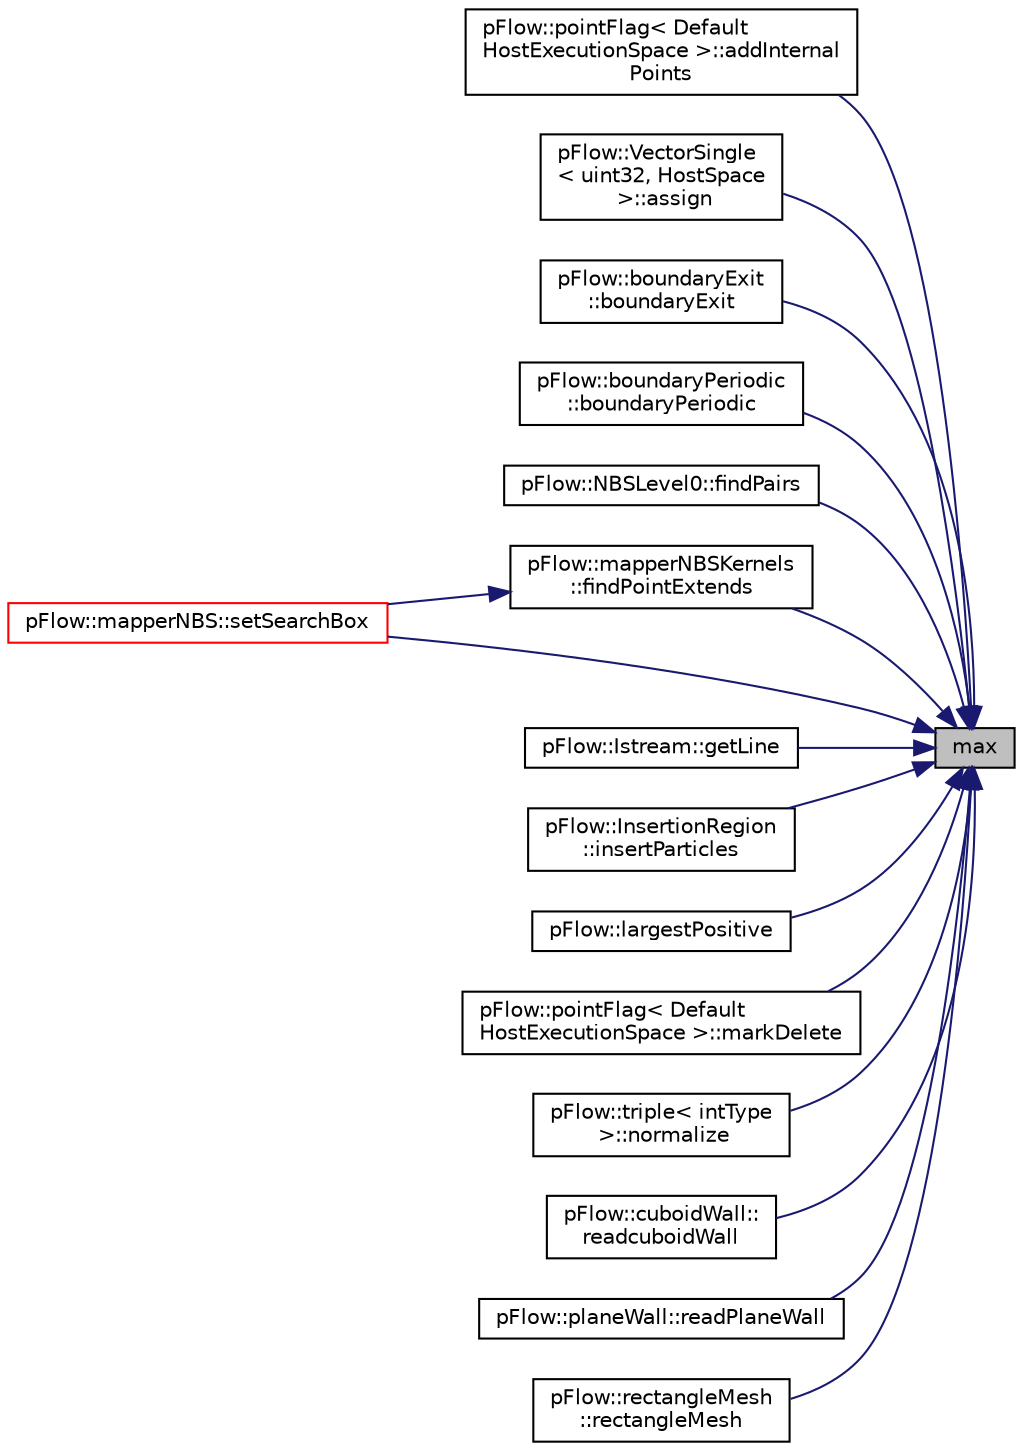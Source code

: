 digraph "max"
{
 // LATEX_PDF_SIZE
  edge [fontname="Helvetica",fontsize="10",labelfontname="Helvetica",labelfontsize="10"];
  node [fontname="Helvetica",fontsize="10",shape=record];
  rankdir="RL";
  Node1 [label="max",height=0.2,width=0.4,color="black", fillcolor="grey75", style="filled", fontcolor="black",tooltip=" "];
  Node1 -> Node2 [dir="back",color="midnightblue",fontsize="10",style="solid",fontname="Helvetica"];
  Node2 [label="pFlow::pointFlag\< Default\lHostExecutionSpace \>::addInternal\lPoints",height=0.2,width=0.4,color="black", fillcolor="white", style="filled",URL="$classpFlow_1_1pointFlag.html#a6a3f9fbcd0472d2b49b98f6b604e306e",tooltip=" "];
  Node1 -> Node3 [dir="back",color="midnightblue",fontsize="10",style="solid",fontname="Helvetica"];
  Node3 [label="pFlow::VectorSingle\l\< uint32, HostSpace\l \>::assign",height=0.2,width=0.4,color="black", fillcolor="white", style="filled",URL="$classpFlow_1_1VectorSingle.html#ae73d78fa1952742b9b94901665e8c589",tooltip="Assign source vector with specified capacity."];
  Node1 -> Node4 [dir="back",color="midnightblue",fontsize="10",style="solid",fontname="Helvetica"];
  Node4 [label="pFlow::boundaryExit\l::boundaryExit",height=0.2,width=0.4,color="black", fillcolor="white", style="filled",URL="$classpFlow_1_1boundaryExit.html#a7ba946abd1ea56a68a60487702ea7de7",tooltip=" "];
  Node1 -> Node5 [dir="back",color="midnightblue",fontsize="10",style="solid",fontname="Helvetica"];
  Node5 [label="pFlow::boundaryPeriodic\l::boundaryPeriodic",height=0.2,width=0.4,color="black", fillcolor="white", style="filled",URL="$classpFlow_1_1boundaryPeriodic.html#a4c5c6754ad8219ae6f1c9f57cd8af7d6",tooltip=" "];
  Node1 -> Node6 [dir="back",color="midnightblue",fontsize="10",style="solid",fontname="Helvetica"];
  Node6 [label="pFlow::NBSLevel0::findPairs",height=0.2,width=0.4,color="black", fillcolor="white", style="filled",URL="$classpFlow_1_1NBSLevel0.html#a1911e43ccda92056379f6a2026beb755",tooltip=" "];
  Node1 -> Node7 [dir="back",color="midnightblue",fontsize="10",style="solid",fontname="Helvetica"];
  Node7 [label="pFlow::mapperNBSKernels\l::findPointExtends",height=0.2,width=0.4,color="black", fillcolor="white", style="filled",URL="$namespacepFlow_1_1mapperNBSKernels.html#a8979597ddbbff9e3bcfbcde9ae238e40",tooltip=" "];
  Node7 -> Node8 [dir="back",color="midnightblue",fontsize="10",style="solid",fontname="Helvetica"];
  Node8 [label="pFlow::mapperNBS::setSearchBox",height=0.2,width=0.4,color="red", fillcolor="white", style="filled",URL="$classpFlow_1_1mapperNBS.html#a6cf459a5a9e4c4f275f80a91cd04487d",tooltip=" "];
  Node1 -> Node10 [dir="back",color="midnightblue",fontsize="10",style="solid",fontname="Helvetica"];
  Node10 [label="pFlow::Istream::getLine",height=0.2,width=0.4,color="black", fillcolor="white", style="filled",URL="$classpFlow_1_1Istream.html#a626d6266a668fbe5629562598a1d1334",tooltip="Low-level discard until delimiter return the number of characters extracted."];
  Node1 -> Node11 [dir="back",color="midnightblue",fontsize="10",style="solid",fontname="Helvetica"];
  Node11 [label="pFlow::InsertionRegion\l::insertParticles",height=0.2,width=0.4,color="black", fillcolor="white", style="filled",URL="$classpFlow_1_1InsertionRegion.html#a15158008d33c145a2a4f346c797684ed",tooltip="Insert particles at current time t Check if currentTime is the right moment for particle insertion."];
  Node1 -> Node12 [dir="back",color="midnightblue",fontsize="10",style="solid",fontname="Helvetica"];
  Node12 [label="pFlow::largestPositive",height=0.2,width=0.4,color="black", fillcolor="white", style="filled",URL="$namespacepFlow.html#a1a6444472664b73ca86d9c96154ea1da",tooltip=" "];
  Node1 -> Node13 [dir="back",color="midnightblue",fontsize="10",style="solid",fontname="Helvetica"];
  Node13 [label="pFlow::pointFlag\< Default\lHostExecutionSpace \>::markDelete",height=0.2,width=0.4,color="black", fillcolor="white", style="filled",URL="$classpFlow_1_1pointFlag.html#ad73700ab0d25f0c7da79f16b361f789c",tooltip=" "];
  Node1 -> Node14 [dir="back",color="midnightblue",fontsize="10",style="solid",fontname="Helvetica"];
  Node14 [label="pFlow::triple\< intType\l \>::normalize",height=0.2,width=0.4,color="black", fillcolor="white", style="filled",URL="$classpFlow_1_1triple.html#a2030cdd583d3a6e60753a16dab2a0ae4",tooltip="Normalize the vector."];
  Node1 -> Node15 [dir="back",color="midnightblue",fontsize="10",style="solid",fontname="Helvetica"];
  Node15 [label="pFlow::cuboidWall::\lreadcuboidWall",height=0.2,width=0.4,color="black", fillcolor="white", style="filled",URL="$classpFlow_1_1cuboidWall.html#a55e30af1f42fec1e6e19ff11aae7821b",tooltip=" "];
  Node1 -> Node16 [dir="back",color="midnightblue",fontsize="10",style="solid",fontname="Helvetica"];
  Node16 [label="pFlow::planeWall::readPlaneWall",height=0.2,width=0.4,color="black", fillcolor="white", style="filled",URL="$classpFlow_1_1planeWall.html#a549697ff2b459d3f6f0d888e6ab32e30",tooltip=" "];
  Node1 -> Node17 [dir="back",color="midnightblue",fontsize="10",style="solid",fontname="Helvetica"];
  Node17 [label="pFlow::rectangleMesh\l::rectangleMesh",height=0.2,width=0.4,color="black", fillcolor="white", style="filled",URL="$classpFlow_1_1rectangleMesh.html#a2a20dced1532b77c6af3411f1de341b7",tooltip=" "];
  Node1 -> Node8 [dir="back",color="midnightblue",fontsize="10",style="solid",fontname="Helvetica"];
}

